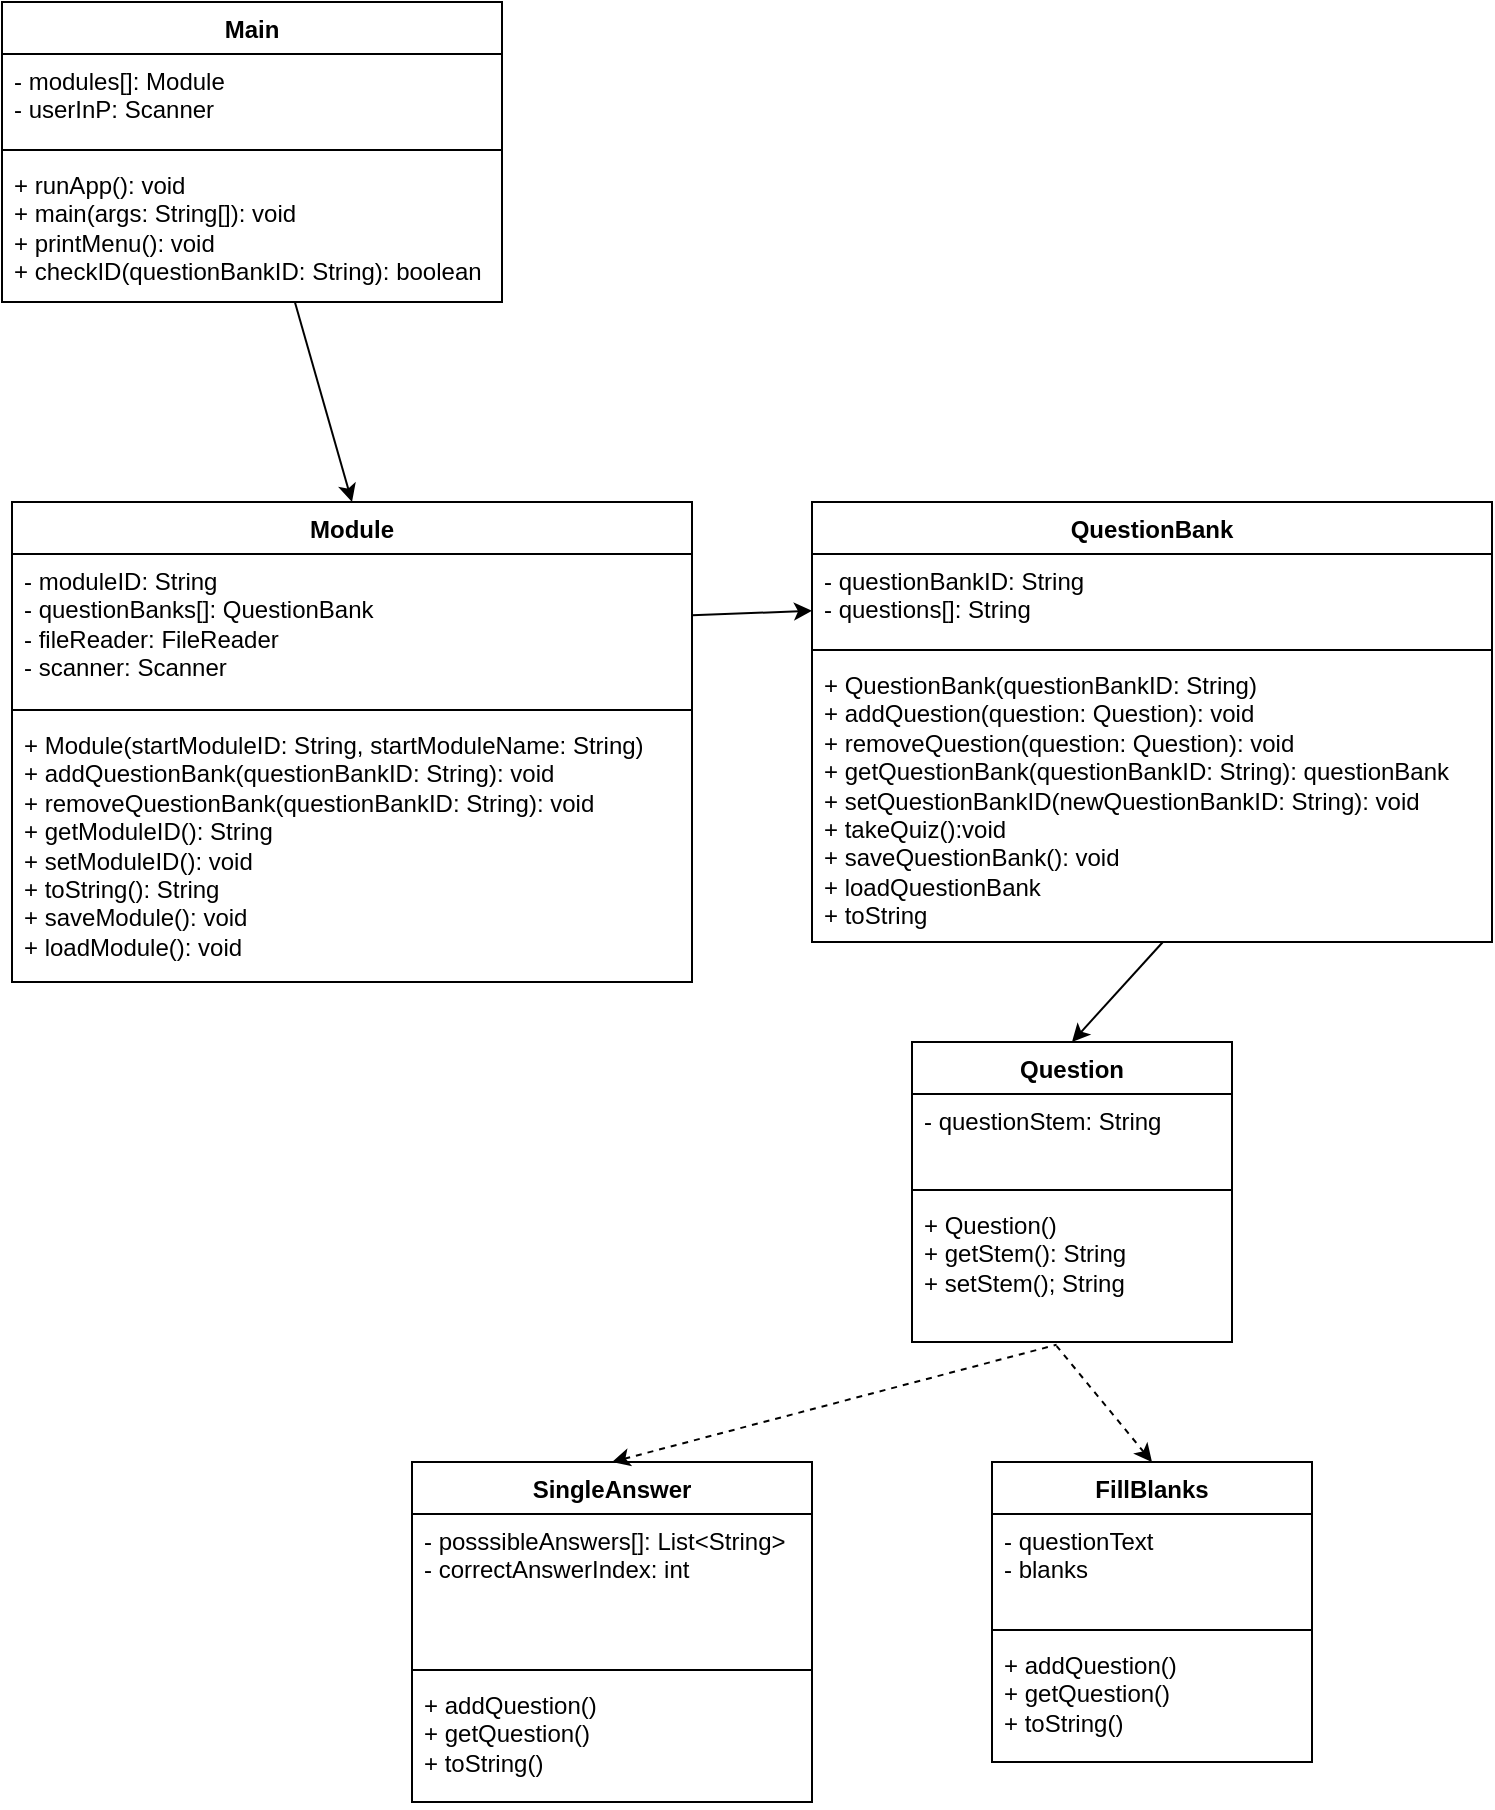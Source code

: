 <mxfile version="24.2.5" type="device">
  <diagram id="C5RBs43oDa-KdzZeNtuy" name="Page-1">
    <mxGraphModel dx="394" dy="1688" grid="1" gridSize="10" guides="1" tooltips="1" connect="1" arrows="1" fold="1" page="1" pageScale="1" pageWidth="827" pageHeight="1169" math="0" shadow="0">
      <root>
        <mxCell id="WIyWlLk6GJQsqaUBKTNV-0" />
        <mxCell id="WIyWlLk6GJQsqaUBKTNV-1" parent="WIyWlLk6GJQsqaUBKTNV-0" />
        <mxCell id="D2bjokipILLCfBZqnvo0-0" value="Module" style="swimlane;fontStyle=1;align=center;verticalAlign=top;childLayout=stackLayout;horizontal=1;startSize=26;horizontalStack=0;resizeParent=1;resizeParentMax=0;resizeLast=0;collapsible=1;marginBottom=0;whiteSpace=wrap;html=1;" parent="WIyWlLk6GJQsqaUBKTNV-1" vertex="1">
          <mxGeometry x="50" y="190" width="340" height="240" as="geometry" />
        </mxCell>
        <mxCell id="D2bjokipILLCfBZqnvo0-1" value="- moduleID: String&lt;div&gt;&lt;div&gt;- questionBanks[]: QuestionBank&lt;/div&gt;&lt;/div&gt;&lt;div&gt;- fileReader: FileReader&lt;/div&gt;&lt;div&gt;- scanner: Scanner&lt;/div&gt;" style="text;strokeColor=none;fillColor=none;align=left;verticalAlign=top;spacingLeft=4;spacingRight=4;overflow=hidden;rotatable=0;points=[[0,0.5],[1,0.5]];portConstraint=eastwest;whiteSpace=wrap;html=1;" parent="D2bjokipILLCfBZqnvo0-0" vertex="1">
          <mxGeometry y="26" width="340" height="74" as="geometry" />
        </mxCell>
        <mxCell id="D2bjokipILLCfBZqnvo0-2" value="" style="line;strokeWidth=1;fillColor=none;align=left;verticalAlign=middle;spacingTop=-1;spacingLeft=3;spacingRight=3;rotatable=0;labelPosition=right;points=[];portConstraint=eastwest;strokeColor=inherit;" parent="D2bjokipILLCfBZqnvo0-0" vertex="1">
          <mxGeometry y="100" width="340" height="8" as="geometry" />
        </mxCell>
        <mxCell id="D2bjokipILLCfBZqnvo0-3" value="&lt;div&gt;+ Module(startModuleID: String, startModuleName: String)&lt;/div&gt;+ addQuestionBank(questionBankID: String): void&lt;div&gt;+ removeQuestionBank(questionBankID: String): void&lt;/div&gt;&lt;div&gt;+ getModuleID(): String&lt;/div&gt;&lt;div&gt;+ setModuleID(): void&lt;/div&gt;&lt;div&gt;+ toString(): String&lt;/div&gt;&lt;div&gt;+ saveModule(): void&lt;/div&gt;&lt;div&gt;+ loadModule(): void&lt;/div&gt;" style="text;strokeColor=none;fillColor=none;align=left;verticalAlign=top;spacingLeft=4;spacingRight=4;overflow=hidden;rotatable=0;points=[[0,0.5],[1,0.5]];portConstraint=eastwest;whiteSpace=wrap;html=1;" parent="D2bjokipILLCfBZqnvo0-0" vertex="1">
          <mxGeometry y="108" width="340" height="132" as="geometry" />
        </mxCell>
        <mxCell id="D2bjokipILLCfBZqnvo0-4" value="QuestionBank" style="swimlane;fontStyle=1;align=center;verticalAlign=top;childLayout=stackLayout;horizontal=1;startSize=26;horizontalStack=0;resizeParent=1;resizeParentMax=0;resizeLast=0;collapsible=1;marginBottom=0;whiteSpace=wrap;html=1;" parent="WIyWlLk6GJQsqaUBKTNV-1" vertex="1">
          <mxGeometry x="450" y="190" width="340" height="220" as="geometry" />
        </mxCell>
        <mxCell id="D2bjokipILLCfBZqnvo0-5" value="- questionBankID: String&lt;div&gt;- questions[]: String&lt;/div&gt;" style="text;strokeColor=none;fillColor=none;align=left;verticalAlign=top;spacingLeft=4;spacingRight=4;overflow=hidden;rotatable=0;points=[[0,0.5],[1,0.5]];portConstraint=eastwest;whiteSpace=wrap;html=1;" parent="D2bjokipILLCfBZqnvo0-4" vertex="1">
          <mxGeometry y="26" width="340" height="44" as="geometry" />
        </mxCell>
        <mxCell id="D2bjokipILLCfBZqnvo0-6" value="" style="line;strokeWidth=1;fillColor=none;align=left;verticalAlign=middle;spacingTop=-1;spacingLeft=3;spacingRight=3;rotatable=0;labelPosition=right;points=[];portConstraint=eastwest;strokeColor=inherit;" parent="D2bjokipILLCfBZqnvo0-4" vertex="1">
          <mxGeometry y="70" width="340" height="8" as="geometry" />
        </mxCell>
        <mxCell id="D2bjokipILLCfBZqnvo0-7" value="&lt;div&gt;+ QuestionBank(questionBankID: String)&lt;/div&gt;+ addQuestion(question: Question): void&lt;div&gt;+ removeQuestion(question: Question): void&lt;/div&gt;&lt;div&gt;+ getQuestionBank(questionBankID: String): questionBank&lt;/div&gt;&lt;div&gt;+ setQuestionBankID(newQuestionBankID: String): void&lt;/div&gt;&lt;div&gt;+ takeQuiz():void&lt;/div&gt;&lt;div&gt;+ saveQuestionBank(): void&lt;/div&gt;&lt;div&gt;+ loadQuestionBank&lt;/div&gt;&lt;div&gt;+ toString&lt;/div&gt;&lt;div&gt;&lt;br&gt;&lt;/div&gt;" style="text;strokeColor=none;fillColor=none;align=left;verticalAlign=top;spacingLeft=4;spacingRight=4;overflow=hidden;rotatable=0;points=[[0,0.5],[1,0.5]];portConstraint=eastwest;whiteSpace=wrap;html=1;" parent="D2bjokipILLCfBZqnvo0-4" vertex="1">
          <mxGeometry y="78" width="340" height="142" as="geometry" />
        </mxCell>
        <mxCell id="D2bjokipILLCfBZqnvo0-8" value="" style="rounded=0;orthogonalLoop=1;jettySize=auto;html=1;" parent="WIyWlLk6GJQsqaUBKTNV-1" source="D2bjokipILLCfBZqnvo0-1" target="D2bjokipILLCfBZqnvo0-5" edge="1">
          <mxGeometry relative="1" as="geometry" />
        </mxCell>
        <mxCell id="D2bjokipILLCfBZqnvo0-9" value="Question" style="swimlane;fontStyle=1;align=center;verticalAlign=top;childLayout=stackLayout;horizontal=1;startSize=26;horizontalStack=0;resizeParent=1;resizeParentMax=0;resizeLast=0;collapsible=1;marginBottom=0;whiteSpace=wrap;html=1;" parent="WIyWlLk6GJQsqaUBKTNV-1" vertex="1">
          <mxGeometry x="500" y="460" width="160" height="150" as="geometry" />
        </mxCell>
        <mxCell id="D2bjokipILLCfBZqnvo0-10" value="&lt;div&gt;- questionStem: String&lt;/div&gt;" style="text;strokeColor=none;fillColor=none;align=left;verticalAlign=top;spacingLeft=4;spacingRight=4;overflow=hidden;rotatable=0;points=[[0,0.5],[1,0.5]];portConstraint=eastwest;whiteSpace=wrap;html=1;" parent="D2bjokipILLCfBZqnvo0-9" vertex="1">
          <mxGeometry y="26" width="160" height="44" as="geometry" />
        </mxCell>
        <mxCell id="D2bjokipILLCfBZqnvo0-11" value="" style="line;strokeWidth=1;fillColor=none;align=left;verticalAlign=middle;spacingTop=-1;spacingLeft=3;spacingRight=3;rotatable=0;labelPosition=right;points=[];portConstraint=eastwest;strokeColor=inherit;" parent="D2bjokipILLCfBZqnvo0-9" vertex="1">
          <mxGeometry y="70" width="160" height="8" as="geometry" />
        </mxCell>
        <mxCell id="D2bjokipILLCfBZqnvo0-12" value="+ Question()&lt;div&gt;+ getStem(): String&lt;/div&gt;&lt;div&gt;+ setStem(); String&lt;/div&gt;" style="text;strokeColor=none;fillColor=none;align=left;verticalAlign=top;spacingLeft=4;spacingRight=4;overflow=hidden;rotatable=0;points=[[0,0.5],[1,0.5]];portConstraint=eastwest;whiteSpace=wrap;html=1;" parent="D2bjokipILLCfBZqnvo0-9" vertex="1">
          <mxGeometry y="78" width="160" height="72" as="geometry" />
        </mxCell>
        <mxCell id="D2bjokipILLCfBZqnvo0-13" value="SingleAnswer" style="swimlane;fontStyle=1;align=center;verticalAlign=top;childLayout=stackLayout;horizontal=1;startSize=26;horizontalStack=0;resizeParent=1;resizeParentMax=0;resizeLast=0;collapsible=1;marginBottom=0;whiteSpace=wrap;html=1;" parent="WIyWlLk6GJQsqaUBKTNV-1" vertex="1">
          <mxGeometry x="250" y="670" width="200" height="170" as="geometry" />
        </mxCell>
        <mxCell id="D2bjokipILLCfBZqnvo0-14" value="- posssibleAnswers[]: List&amp;lt;String&amp;gt;&lt;div&gt;- correctAnswerIndex: int&lt;/div&gt;" style="text;strokeColor=none;fillColor=none;align=left;verticalAlign=top;spacingLeft=4;spacingRight=4;overflow=hidden;rotatable=0;points=[[0,0.5],[1,0.5]];portConstraint=eastwest;whiteSpace=wrap;html=1;" parent="D2bjokipILLCfBZqnvo0-13" vertex="1">
          <mxGeometry y="26" width="200" height="74" as="geometry" />
        </mxCell>
        <mxCell id="D2bjokipILLCfBZqnvo0-15" value="" style="line;strokeWidth=1;fillColor=none;align=left;verticalAlign=middle;spacingTop=-1;spacingLeft=3;spacingRight=3;rotatable=0;labelPosition=right;points=[];portConstraint=eastwest;strokeColor=inherit;" parent="D2bjokipILLCfBZqnvo0-13" vertex="1">
          <mxGeometry y="100" width="200" height="8" as="geometry" />
        </mxCell>
        <mxCell id="D2bjokipILLCfBZqnvo0-16" value="+ addQuestion()&lt;div&gt;+ getQuestion()&lt;/div&gt;&lt;div&gt;+ toString()&lt;/div&gt;" style="text;strokeColor=none;fillColor=none;align=left;verticalAlign=top;spacingLeft=4;spacingRight=4;overflow=hidden;rotatable=0;points=[[0,0.5],[1,0.5]];portConstraint=eastwest;whiteSpace=wrap;html=1;" parent="D2bjokipILLCfBZqnvo0-13" vertex="1">
          <mxGeometry y="108" width="200" height="62" as="geometry" />
        </mxCell>
        <mxCell id="D2bjokipILLCfBZqnvo0-17" value="FillBlanks" style="swimlane;fontStyle=1;align=center;verticalAlign=top;childLayout=stackLayout;horizontal=1;startSize=26;horizontalStack=0;resizeParent=1;resizeParentMax=0;resizeLast=0;collapsible=1;marginBottom=0;whiteSpace=wrap;html=1;" parent="WIyWlLk6GJQsqaUBKTNV-1" vertex="1">
          <mxGeometry x="540" y="670" width="160" height="150" as="geometry" />
        </mxCell>
        <mxCell id="D2bjokipILLCfBZqnvo0-18" value="- questionText&lt;div&gt;- blanks&lt;/div&gt;" style="text;strokeColor=none;fillColor=none;align=left;verticalAlign=top;spacingLeft=4;spacingRight=4;overflow=hidden;rotatable=0;points=[[0,0.5],[1,0.5]];portConstraint=eastwest;whiteSpace=wrap;html=1;" parent="D2bjokipILLCfBZqnvo0-17" vertex="1">
          <mxGeometry y="26" width="160" height="54" as="geometry" />
        </mxCell>
        <mxCell id="D2bjokipILLCfBZqnvo0-19" value="" style="line;strokeWidth=1;fillColor=none;align=left;verticalAlign=middle;spacingTop=-1;spacingLeft=3;spacingRight=3;rotatable=0;labelPosition=right;points=[];portConstraint=eastwest;strokeColor=inherit;" parent="D2bjokipILLCfBZqnvo0-17" vertex="1">
          <mxGeometry y="80" width="160" height="8" as="geometry" />
        </mxCell>
        <mxCell id="D2bjokipILLCfBZqnvo0-20" value="+ addQuestion()&lt;div&gt;+ getQuestion()&lt;/div&gt;&lt;div&gt;+ toString()&lt;/div&gt;" style="text;strokeColor=none;fillColor=none;align=left;verticalAlign=top;spacingLeft=4;spacingRight=4;overflow=hidden;rotatable=0;points=[[0,0.5],[1,0.5]];portConstraint=eastwest;whiteSpace=wrap;html=1;" parent="D2bjokipILLCfBZqnvo0-17" vertex="1">
          <mxGeometry y="88" width="160" height="62" as="geometry" />
        </mxCell>
        <mxCell id="gaf7ZaLwIS6UHUebbbbm-1" style="rounded=0;orthogonalLoop=1;jettySize=auto;html=1;entryX=0.5;entryY=0;entryDx=0;entryDy=0;" parent="WIyWlLk6GJQsqaUBKTNV-1" source="D2bjokipILLCfBZqnvo0-21" target="D2bjokipILLCfBZqnvo0-0" edge="1">
          <mxGeometry relative="1" as="geometry" />
        </mxCell>
        <mxCell id="D2bjokipILLCfBZqnvo0-21" value="Main" style="swimlane;fontStyle=1;align=center;verticalAlign=top;childLayout=stackLayout;horizontal=1;startSize=26;horizontalStack=0;resizeParent=1;resizeParentMax=0;resizeLast=0;collapsible=1;marginBottom=0;whiteSpace=wrap;html=1;" parent="WIyWlLk6GJQsqaUBKTNV-1" vertex="1">
          <mxGeometry x="45" y="-60" width="250" height="150" as="geometry" />
        </mxCell>
        <mxCell id="D2bjokipILLCfBZqnvo0-22" value="&lt;div&gt;- modules[]: Module&lt;/div&gt;&lt;div&gt;- userInP: Scanner&lt;/div&gt;" style="text;strokeColor=none;fillColor=none;align=left;verticalAlign=top;spacingLeft=4;spacingRight=4;overflow=hidden;rotatable=0;points=[[0,0.5],[1,0.5]];portConstraint=eastwest;whiteSpace=wrap;html=1;" parent="D2bjokipILLCfBZqnvo0-21" vertex="1">
          <mxGeometry y="26" width="250" height="44" as="geometry" />
        </mxCell>
        <mxCell id="D2bjokipILLCfBZqnvo0-23" value="" style="line;strokeWidth=1;fillColor=none;align=left;verticalAlign=middle;spacingTop=-1;spacingLeft=3;spacingRight=3;rotatable=0;labelPosition=right;points=[];portConstraint=eastwest;strokeColor=inherit;" parent="D2bjokipILLCfBZqnvo0-21" vertex="1">
          <mxGeometry y="70" width="250" height="8" as="geometry" />
        </mxCell>
        <mxCell id="D2bjokipILLCfBZqnvo0-24" value="+ runApp(): void&lt;div&gt;+ main(args: String[]): void&lt;/div&gt;&lt;div&gt;+ printMenu(): void&lt;/div&gt;&lt;div&gt;+ checkID(questionBankID: String): boolean&lt;/div&gt;" style="text;strokeColor=none;fillColor=none;align=left;verticalAlign=top;spacingLeft=4;spacingRight=4;overflow=hidden;rotatable=0;points=[[0,0.5],[1,0.5]];portConstraint=eastwest;whiteSpace=wrap;html=1;" parent="D2bjokipILLCfBZqnvo0-21" vertex="1">
          <mxGeometry y="78" width="250" height="72" as="geometry" />
        </mxCell>
        <mxCell id="Z39D8poa_tM1hzgPXQIC-2" value="" style="endArrow=classic;html=1;rounded=0;entryX=0.5;entryY=0;entryDx=0;entryDy=0;exitX=0.516;exitY=1;exitDx=0;exitDy=0;exitPerimeter=0;" parent="WIyWlLk6GJQsqaUBKTNV-1" source="D2bjokipILLCfBZqnvo0-7" target="D2bjokipILLCfBZqnvo0-9" edge="1">
          <mxGeometry width="50" height="50" relative="1" as="geometry">
            <mxPoint x="460" y="410" as="sourcePoint" />
            <mxPoint x="510" y="370" as="targetPoint" />
          </mxGeometry>
        </mxCell>
        <mxCell id="Z39D8poa_tM1hzgPXQIC-3" style="rounded=0;orthogonalLoop=1;jettySize=auto;html=1;exitX=0.5;exitY=0;exitDx=0;exitDy=0;entryX=0.452;entryY=1.019;entryDx=0;entryDy=0;entryPerimeter=0;dashed=1;startArrow=classic;startFill=1;endArrow=none;endFill=0;" parent="WIyWlLk6GJQsqaUBKTNV-1" source="D2bjokipILLCfBZqnvo0-13" target="D2bjokipILLCfBZqnvo0-12" edge="1">
          <mxGeometry relative="1" as="geometry" />
        </mxCell>
        <mxCell id="Z39D8poa_tM1hzgPXQIC-4" style="rounded=0;orthogonalLoop=1;jettySize=auto;html=1;entryX=0.452;entryY=1.028;entryDx=0;entryDy=0;entryPerimeter=0;startArrow=classic;startFill=1;endArrow=none;endFill=0;dashed=1;exitX=0.5;exitY=0;exitDx=0;exitDy=0;" parent="WIyWlLk6GJQsqaUBKTNV-1" source="D2bjokipILLCfBZqnvo0-17" target="D2bjokipILLCfBZqnvo0-12" edge="1">
          <mxGeometry relative="1" as="geometry">
            <mxPoint x="550" y="670" as="sourcePoint" />
          </mxGeometry>
        </mxCell>
      </root>
    </mxGraphModel>
  </diagram>
</mxfile>
